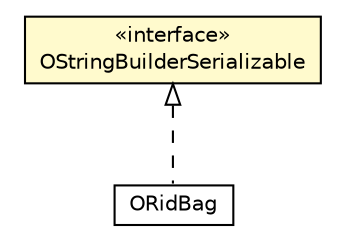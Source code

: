 #!/usr/local/bin/dot
#
# Class diagram 
# Generated by UMLGraph version R5_6-24-gf6e263 (http://www.umlgraph.org/)
#

digraph G {
	edge [fontname="Helvetica",fontsize=10,labelfontname="Helvetica",labelfontsize=10];
	node [fontname="Helvetica",fontsize=10,shape=plaintext];
	nodesep=0.25;
	ranksep=0.5;
	// com.orientechnologies.orient.core.db.record.ridbag.ORidBag
	c4105238 [label=<<table title="com.orientechnologies.orient.core.db.record.ridbag.ORidBag" border="0" cellborder="1" cellspacing="0" cellpadding="2" port="p" href="../../../db/record/ridbag/ORidBag.html">
		<tr><td><table border="0" cellspacing="0" cellpadding="1">
<tr><td align="center" balign="center"> ORidBag </td></tr>
		</table></td></tr>
		</table>>, URL="../../../db/record/ridbag/ORidBag.html", fontname="Helvetica", fontcolor="black", fontsize=10.0];
	// com.orientechnologies.orient.core.serialization.serializer.string.OStringBuilderSerializable
	c4105978 [label=<<table title="com.orientechnologies.orient.core.serialization.serializer.string.OStringBuilderSerializable" border="0" cellborder="1" cellspacing="0" cellpadding="2" port="p" bgcolor="lemonChiffon" href="./OStringBuilderSerializable.html">
		<tr><td><table border="0" cellspacing="0" cellpadding="1">
<tr><td align="center" balign="center"> &#171;interface&#187; </td></tr>
<tr><td align="center" balign="center"> OStringBuilderSerializable </td></tr>
		</table></td></tr>
		</table>>, URL="./OStringBuilderSerializable.html", fontname="Helvetica", fontcolor="black", fontsize=10.0];
	//com.orientechnologies.orient.core.db.record.ridbag.ORidBag implements com.orientechnologies.orient.core.serialization.serializer.string.OStringBuilderSerializable
	c4105978:p -> c4105238:p [dir=back,arrowtail=empty,style=dashed];
}

